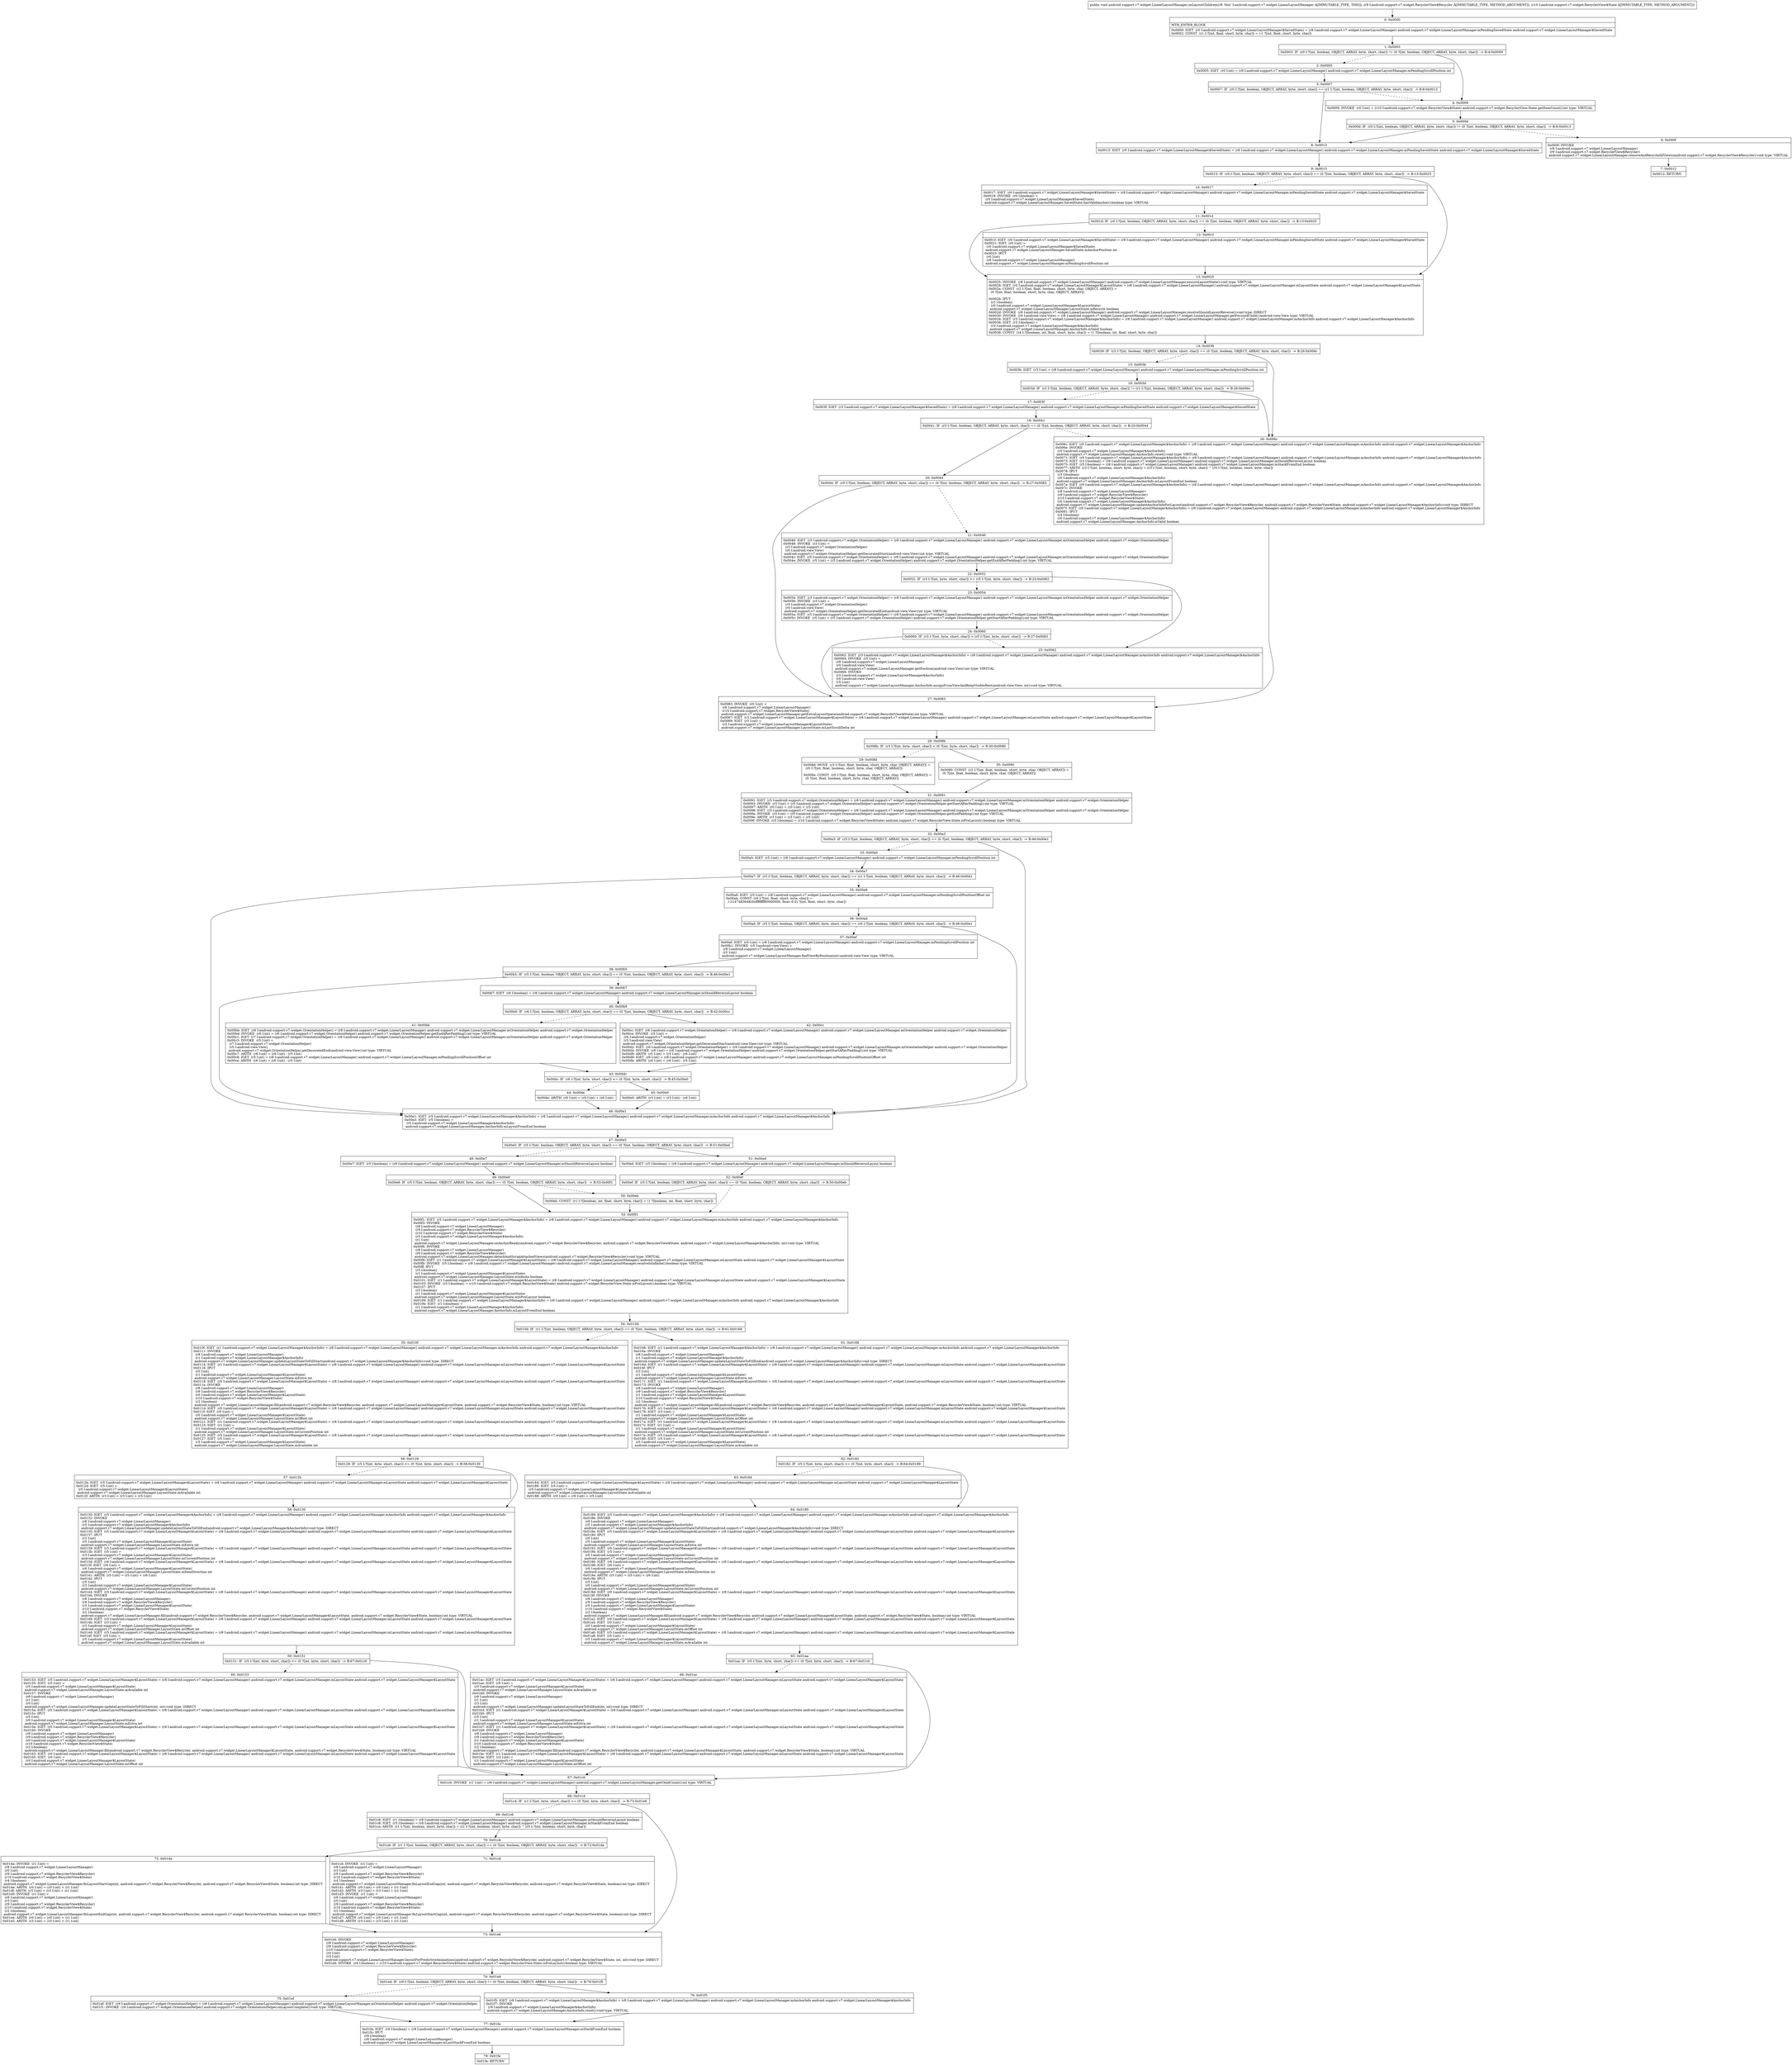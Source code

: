 digraph "CFG forandroid.support.v7.widget.LinearLayoutManager.onLayoutChildren(Landroid\/support\/v7\/widget\/RecyclerView$Recycler;Landroid\/support\/v7\/widget\/RecyclerView$State;)V" {
Node_0 [shape=record,label="{0\:\ 0x0000|MTH_ENTER_BLOCK\l|0x0000: IGET  (r0 I:android.support.v7.widget.LinearLayoutManager$SavedState) = (r8 I:android.support.v7.widget.LinearLayoutManager) android.support.v7.widget.LinearLayoutManager.mPendingSavedState android.support.v7.widget.LinearLayoutManager$SavedState \l0x0002: CONST  (r1 I:?[int, float, short, byte, char]) = (\-1 ?[int, float, short, byte, char]) \l}"];
Node_1 [shape=record,label="{1\:\ 0x0003|0x0003: IF  (r0 I:?[int, boolean, OBJECT, ARRAY, byte, short, char]) != (0 ?[int, boolean, OBJECT, ARRAY, byte, short, char])  \-\> B:4:0x0009 \l}"];
Node_2 [shape=record,label="{2\:\ 0x0005|0x0005: IGET  (r0 I:int) = (r8 I:android.support.v7.widget.LinearLayoutManager) android.support.v7.widget.LinearLayoutManager.mPendingScrollPosition int \l}"];
Node_3 [shape=record,label="{3\:\ 0x0007|0x0007: IF  (r0 I:?[int, boolean, OBJECT, ARRAY, byte, short, char]) == (r1 I:?[int, boolean, OBJECT, ARRAY, byte, short, char])  \-\> B:8:0x0013 \l}"];
Node_4 [shape=record,label="{4\:\ 0x0009|0x0009: INVOKE  (r0 I:int) = (r10 I:android.support.v7.widget.RecyclerView$State) android.support.v7.widget.RecyclerView.State.getItemCount():int type: VIRTUAL \l}"];
Node_5 [shape=record,label="{5\:\ 0x000d|0x000d: IF  (r0 I:?[int, boolean, OBJECT, ARRAY, byte, short, char]) != (0 ?[int, boolean, OBJECT, ARRAY, byte, short, char])  \-\> B:8:0x0013 \l}"];
Node_6 [shape=record,label="{6\:\ 0x000f|0x000f: INVOKE  \l  (r8 I:android.support.v7.widget.LinearLayoutManager)\l  (r9 I:android.support.v7.widget.RecyclerView$Recycler)\l android.support.v7.widget.LinearLayoutManager.removeAndRecycleAllViews(android.support.v7.widget.RecyclerView$Recycler):void type: VIRTUAL \l}"];
Node_7 [shape=record,label="{7\:\ 0x0012|0x0012: RETURN   \l}"];
Node_8 [shape=record,label="{8\:\ 0x0013|0x0013: IGET  (r0 I:android.support.v7.widget.LinearLayoutManager$SavedState) = (r8 I:android.support.v7.widget.LinearLayoutManager) android.support.v7.widget.LinearLayoutManager.mPendingSavedState android.support.v7.widget.LinearLayoutManager$SavedState \l}"];
Node_9 [shape=record,label="{9\:\ 0x0015|0x0015: IF  (r0 I:?[int, boolean, OBJECT, ARRAY, byte, short, char]) == (0 ?[int, boolean, OBJECT, ARRAY, byte, short, char])  \-\> B:13:0x0025 \l}"];
Node_10 [shape=record,label="{10\:\ 0x0017|0x0017: IGET  (r0 I:android.support.v7.widget.LinearLayoutManager$SavedState) = (r8 I:android.support.v7.widget.LinearLayoutManager) android.support.v7.widget.LinearLayoutManager.mPendingSavedState android.support.v7.widget.LinearLayoutManager$SavedState \l0x0019: INVOKE  (r0 I:boolean) = \l  (r0 I:android.support.v7.widget.LinearLayoutManager$SavedState)\l android.support.v7.widget.LinearLayoutManager.SavedState.hasValidAnchor():boolean type: VIRTUAL \l}"];
Node_11 [shape=record,label="{11\:\ 0x001d|0x001d: IF  (r0 I:?[int, boolean, OBJECT, ARRAY, byte, short, char]) == (0 ?[int, boolean, OBJECT, ARRAY, byte, short, char])  \-\> B:13:0x0025 \l}"];
Node_12 [shape=record,label="{12\:\ 0x001f|0x001f: IGET  (r0 I:android.support.v7.widget.LinearLayoutManager$SavedState) = (r8 I:android.support.v7.widget.LinearLayoutManager) android.support.v7.widget.LinearLayoutManager.mPendingSavedState android.support.v7.widget.LinearLayoutManager$SavedState \l0x0021: IGET  (r0 I:int) = \l  (r0 I:android.support.v7.widget.LinearLayoutManager$SavedState)\l android.support.v7.widget.LinearLayoutManager.SavedState.mAnchorPosition int \l0x0023: IPUT  \l  (r0 I:int)\l  (r8 I:android.support.v7.widget.LinearLayoutManager)\l android.support.v7.widget.LinearLayoutManager.mPendingScrollPosition int \l}"];
Node_13 [shape=record,label="{13\:\ 0x0025|0x0025: INVOKE  (r8 I:android.support.v7.widget.LinearLayoutManager) android.support.v7.widget.LinearLayoutManager.ensureLayoutState():void type: VIRTUAL \l0x0028: IGET  (r0 I:android.support.v7.widget.LinearLayoutManager$LayoutState) = (r8 I:android.support.v7.widget.LinearLayoutManager) android.support.v7.widget.LinearLayoutManager.mLayoutState android.support.v7.widget.LinearLayoutManager$LayoutState \l0x002a: CONST  (r2 I:?[int, float, boolean, short, byte, char, OBJECT, ARRAY]) = \l  (0 ?[int, float, boolean, short, byte, char, OBJECT, ARRAY])\l \l0x002b: IPUT  \l  (r2 I:boolean)\l  (r0 I:android.support.v7.widget.LinearLayoutManager$LayoutState)\l android.support.v7.widget.LinearLayoutManager.LayoutState.mRecycle boolean \l0x002d: INVOKE  (r8 I:android.support.v7.widget.LinearLayoutManager) android.support.v7.widget.LinearLayoutManager.resolveShouldLayoutReverse():void type: DIRECT \l0x0030: INVOKE  (r0 I:android.view.View) = (r8 I:android.support.v7.widget.LinearLayoutManager) android.support.v7.widget.LinearLayoutManager.getFocusedChild():android.view.View type: VIRTUAL \l0x0034: IGET  (r3 I:android.support.v7.widget.LinearLayoutManager$AnchorInfo) = (r8 I:android.support.v7.widget.LinearLayoutManager) android.support.v7.widget.LinearLayoutManager.mAnchorInfo android.support.v7.widget.LinearLayoutManager$AnchorInfo \l0x0036: IGET  (r3 I:boolean) = \l  (r3 I:android.support.v7.widget.LinearLayoutManager$AnchorInfo)\l android.support.v7.widget.LinearLayoutManager.AnchorInfo.mValid boolean \l0x0038: CONST  (r4 I:?[boolean, int, float, short, byte, char]) = (1 ?[boolean, int, float, short, byte, char]) \l}"];
Node_14 [shape=record,label="{14\:\ 0x0039|0x0039: IF  (r3 I:?[int, boolean, OBJECT, ARRAY, byte, short, char]) == (0 ?[int, boolean, OBJECT, ARRAY, byte, short, char])  \-\> B:26:0x006c \l}"];
Node_15 [shape=record,label="{15\:\ 0x003b|0x003b: IGET  (r3 I:int) = (r8 I:android.support.v7.widget.LinearLayoutManager) android.support.v7.widget.LinearLayoutManager.mPendingScrollPosition int \l}"];
Node_16 [shape=record,label="{16\:\ 0x003d|0x003d: IF  (r3 I:?[int, boolean, OBJECT, ARRAY, byte, short, char]) != (r1 I:?[int, boolean, OBJECT, ARRAY, byte, short, char])  \-\> B:26:0x006c \l}"];
Node_17 [shape=record,label="{17\:\ 0x003f|0x003f: IGET  (r3 I:android.support.v7.widget.LinearLayoutManager$SavedState) = (r8 I:android.support.v7.widget.LinearLayoutManager) android.support.v7.widget.LinearLayoutManager.mPendingSavedState android.support.v7.widget.LinearLayoutManager$SavedState \l}"];
Node_18 [shape=record,label="{18\:\ 0x0041|0x0041: IF  (r3 I:?[int, boolean, OBJECT, ARRAY, byte, short, char]) == (0 ?[int, boolean, OBJECT, ARRAY, byte, short, char])  \-\> B:20:0x0044 \l}"];
Node_20 [shape=record,label="{20\:\ 0x0044|0x0044: IF  (r0 I:?[int, boolean, OBJECT, ARRAY, byte, short, char]) == (0 ?[int, boolean, OBJECT, ARRAY, byte, short, char])  \-\> B:27:0x0083 \l}"];
Node_21 [shape=record,label="{21\:\ 0x0046|0x0046: IGET  (r3 I:android.support.v7.widget.OrientationHelper) = (r8 I:android.support.v7.widget.LinearLayoutManager) android.support.v7.widget.LinearLayoutManager.mOrientationHelper android.support.v7.widget.OrientationHelper \l0x0048: INVOKE  (r3 I:int) = \l  (r3 I:android.support.v7.widget.OrientationHelper)\l  (r0 I:android.view.View)\l android.support.v7.widget.OrientationHelper.getDecoratedStart(android.view.View):int type: VIRTUAL \l0x004c: IGET  (r5 I:android.support.v7.widget.OrientationHelper) = (r8 I:android.support.v7.widget.LinearLayoutManager) android.support.v7.widget.LinearLayoutManager.mOrientationHelper android.support.v7.widget.OrientationHelper \l0x004e: INVOKE  (r5 I:int) = (r5 I:android.support.v7.widget.OrientationHelper) android.support.v7.widget.OrientationHelper.getEndAfterPadding():int type: VIRTUAL \l}"];
Node_22 [shape=record,label="{22\:\ 0x0052|0x0052: IF  (r3 I:?[int, byte, short, char]) \>= (r5 I:?[int, byte, short, char])  \-\> B:25:0x0062 \l}"];
Node_23 [shape=record,label="{23\:\ 0x0054|0x0054: IGET  (r3 I:android.support.v7.widget.OrientationHelper) = (r8 I:android.support.v7.widget.LinearLayoutManager) android.support.v7.widget.LinearLayoutManager.mOrientationHelper android.support.v7.widget.OrientationHelper \l0x0056: INVOKE  (r3 I:int) = \l  (r3 I:android.support.v7.widget.OrientationHelper)\l  (r0 I:android.view.View)\l android.support.v7.widget.OrientationHelper.getDecoratedEnd(android.view.View):int type: VIRTUAL \l0x005a: IGET  (r5 I:android.support.v7.widget.OrientationHelper) = (r8 I:android.support.v7.widget.LinearLayoutManager) android.support.v7.widget.LinearLayoutManager.mOrientationHelper android.support.v7.widget.OrientationHelper \l0x005c: INVOKE  (r5 I:int) = (r5 I:android.support.v7.widget.OrientationHelper) android.support.v7.widget.OrientationHelper.getStartAfterPadding():int type: VIRTUAL \l}"];
Node_24 [shape=record,label="{24\:\ 0x0060|0x0060: IF  (r3 I:?[int, byte, short, char]) \> (r5 I:?[int, byte, short, char])  \-\> B:27:0x0083 \l}"];
Node_25 [shape=record,label="{25\:\ 0x0062|0x0062: IGET  (r3 I:android.support.v7.widget.LinearLayoutManager$AnchorInfo) = (r8 I:android.support.v7.widget.LinearLayoutManager) android.support.v7.widget.LinearLayoutManager.mAnchorInfo android.support.v7.widget.LinearLayoutManager$AnchorInfo \l0x0064: INVOKE  (r5 I:int) = \l  (r8 I:android.support.v7.widget.LinearLayoutManager)\l  (r0 I:android.view.View)\l android.support.v7.widget.LinearLayoutManager.getPosition(android.view.View):int type: VIRTUAL \l0x0068: INVOKE  \l  (r3 I:android.support.v7.widget.LinearLayoutManager$AnchorInfo)\l  (r0 I:android.view.View)\l  (r5 I:int)\l android.support.v7.widget.LinearLayoutManager.AnchorInfo.assignFromViewAndKeepVisibleRect(android.view.View, int):void type: VIRTUAL \l}"];
Node_26 [shape=record,label="{26\:\ 0x006c|0x006c: IGET  (r0 I:android.support.v7.widget.LinearLayoutManager$AnchorInfo) = (r8 I:android.support.v7.widget.LinearLayoutManager) android.support.v7.widget.LinearLayoutManager.mAnchorInfo android.support.v7.widget.LinearLayoutManager$AnchorInfo \l0x006e: INVOKE  \l  (r0 I:android.support.v7.widget.LinearLayoutManager$AnchorInfo)\l android.support.v7.widget.LinearLayoutManager.AnchorInfo.reset():void type: VIRTUAL \l0x0071: IGET  (r0 I:android.support.v7.widget.LinearLayoutManager$AnchorInfo) = (r8 I:android.support.v7.widget.LinearLayoutManager) android.support.v7.widget.LinearLayoutManager.mAnchorInfo android.support.v7.widget.LinearLayoutManager$AnchorInfo \l0x0073: IGET  (r3 I:boolean) = (r8 I:android.support.v7.widget.LinearLayoutManager) android.support.v7.widget.LinearLayoutManager.mShouldReverseLayout boolean \l0x0075: IGET  (r5 I:boolean) = (r8 I:android.support.v7.widget.LinearLayoutManager) android.support.v7.widget.LinearLayoutManager.mStackFromEnd boolean \l0x0077: ARITH  (r3 I:?[int, boolean, short, byte, char]) = (r3 I:?[int, boolean, short, byte, char]) ^ (r5 I:?[int, boolean, short, byte, char]) \l0x0078: IPUT  \l  (r3 I:boolean)\l  (r0 I:android.support.v7.widget.LinearLayoutManager$AnchorInfo)\l android.support.v7.widget.LinearLayoutManager.AnchorInfo.mLayoutFromEnd boolean \l0x007a: IGET  (r0 I:android.support.v7.widget.LinearLayoutManager$AnchorInfo) = (r8 I:android.support.v7.widget.LinearLayoutManager) android.support.v7.widget.LinearLayoutManager.mAnchorInfo android.support.v7.widget.LinearLayoutManager$AnchorInfo \l0x007c: INVOKE  \l  (r8 I:android.support.v7.widget.LinearLayoutManager)\l  (r9 I:android.support.v7.widget.RecyclerView$Recycler)\l  (r10 I:android.support.v7.widget.RecyclerView$State)\l  (r0 I:android.support.v7.widget.LinearLayoutManager$AnchorInfo)\l android.support.v7.widget.LinearLayoutManager.updateAnchorInfoForLayout(android.support.v7.widget.RecyclerView$Recycler, android.support.v7.widget.RecyclerView$State, android.support.v7.widget.LinearLayoutManager$AnchorInfo):void type: DIRECT \l0x007f: IGET  (r0 I:android.support.v7.widget.LinearLayoutManager$AnchorInfo) = (r8 I:android.support.v7.widget.LinearLayoutManager) android.support.v7.widget.LinearLayoutManager.mAnchorInfo android.support.v7.widget.LinearLayoutManager$AnchorInfo \l0x0081: IPUT  \l  (r4 I:boolean)\l  (r0 I:android.support.v7.widget.LinearLayoutManager$AnchorInfo)\l android.support.v7.widget.LinearLayoutManager.AnchorInfo.mValid boolean \l}"];
Node_27 [shape=record,label="{27\:\ 0x0083|0x0083: INVOKE  (r0 I:int) = \l  (r8 I:android.support.v7.widget.LinearLayoutManager)\l  (r10 I:android.support.v7.widget.RecyclerView$State)\l android.support.v7.widget.LinearLayoutManager.getExtraLayoutSpace(android.support.v7.widget.RecyclerView$State):int type: VIRTUAL \l0x0087: IGET  (r3 I:android.support.v7.widget.LinearLayoutManager$LayoutState) = (r8 I:android.support.v7.widget.LinearLayoutManager) android.support.v7.widget.LinearLayoutManager.mLayoutState android.support.v7.widget.LinearLayoutManager$LayoutState \l0x0089: IGET  (r3 I:int) = \l  (r3 I:android.support.v7.widget.LinearLayoutManager$LayoutState)\l android.support.v7.widget.LinearLayoutManager.LayoutState.mLastScrollDelta int \l}"];
Node_28 [shape=record,label="{28\:\ 0x008b|0x008b: IF  (r3 I:?[int, byte, short, char]) \< (0 ?[int, byte, short, char])  \-\> B:30:0x0090 \l}"];
Node_29 [shape=record,label="{29\:\ 0x008d|0x008d: MOVE  (r3 I:?[int, float, boolean, short, byte, char, OBJECT, ARRAY]) = \l  (r0 I:?[int, float, boolean, short, byte, char, OBJECT, ARRAY])\l \l0x008e: CONST  (r0 I:?[int, float, boolean, short, byte, char, OBJECT, ARRAY]) = \l  (0 ?[int, float, boolean, short, byte, char, OBJECT, ARRAY])\l \l}"];
Node_30 [shape=record,label="{30\:\ 0x0090|0x0090: CONST  (r3 I:?[int, float, boolean, short, byte, char, OBJECT, ARRAY]) = \l  (0 ?[int, float, boolean, short, byte, char, OBJECT, ARRAY])\l \l}"];
Node_31 [shape=record,label="{31\:\ 0x0091|0x0091: IGET  (r5 I:android.support.v7.widget.OrientationHelper) = (r8 I:android.support.v7.widget.LinearLayoutManager) android.support.v7.widget.LinearLayoutManager.mOrientationHelper android.support.v7.widget.OrientationHelper \l0x0093: INVOKE  (r5 I:int) = (r5 I:android.support.v7.widget.OrientationHelper) android.support.v7.widget.OrientationHelper.getStartAfterPadding():int type: VIRTUAL \l0x0097: ARITH  (r0 I:int) = (r0 I:int) + (r5 I:int) \l0x0098: IGET  (r5 I:android.support.v7.widget.OrientationHelper) = (r8 I:android.support.v7.widget.LinearLayoutManager) android.support.v7.widget.LinearLayoutManager.mOrientationHelper android.support.v7.widget.OrientationHelper \l0x009a: INVOKE  (r5 I:int) = (r5 I:android.support.v7.widget.OrientationHelper) android.support.v7.widget.OrientationHelper.getEndPadding():int type: VIRTUAL \l0x009e: ARITH  (r3 I:int) = (r3 I:int) + (r5 I:int) \l0x009f: INVOKE  (r5 I:boolean) = (r10 I:android.support.v7.widget.RecyclerView$State) android.support.v7.widget.RecyclerView.State.isPreLayout():boolean type: VIRTUAL \l}"];
Node_32 [shape=record,label="{32\:\ 0x00a3|0x00a3: IF  (r5 I:?[int, boolean, OBJECT, ARRAY, byte, short, char]) == (0 ?[int, boolean, OBJECT, ARRAY, byte, short, char])  \-\> B:46:0x00e1 \l}"];
Node_33 [shape=record,label="{33\:\ 0x00a5|0x00a5: IGET  (r5 I:int) = (r8 I:android.support.v7.widget.LinearLayoutManager) android.support.v7.widget.LinearLayoutManager.mPendingScrollPosition int \l}"];
Node_34 [shape=record,label="{34\:\ 0x00a7|0x00a7: IF  (r5 I:?[int, boolean, OBJECT, ARRAY, byte, short, char]) == (r1 I:?[int, boolean, OBJECT, ARRAY, byte, short, char])  \-\> B:46:0x00e1 \l}"];
Node_35 [shape=record,label="{35\:\ 0x00a9|0x00a9: IGET  (r5 I:int) = (r8 I:android.support.v7.widget.LinearLayoutManager) android.support.v7.widget.LinearLayoutManager.mPendingScrollPositionOffset int \l0x00ab: CONST  (r6 I:?[int, float, short, byte, char]) = \l  (\-2147483648(0xffffffff80000000, float:\-0.0) ?[int, float, short, byte, char])\l \l}"];
Node_36 [shape=record,label="{36\:\ 0x00ad|0x00ad: IF  (r5 I:?[int, boolean, OBJECT, ARRAY, byte, short, char]) == (r6 I:?[int, boolean, OBJECT, ARRAY, byte, short, char])  \-\> B:46:0x00e1 \l}"];
Node_37 [shape=record,label="{37\:\ 0x00af|0x00af: IGET  (r5 I:int) = (r8 I:android.support.v7.widget.LinearLayoutManager) android.support.v7.widget.LinearLayoutManager.mPendingScrollPosition int \l0x00b1: INVOKE  (r5 I:android.view.View) = \l  (r8 I:android.support.v7.widget.LinearLayoutManager)\l  (r5 I:int)\l android.support.v7.widget.LinearLayoutManager.findViewByPosition(int):android.view.View type: VIRTUAL \l}"];
Node_38 [shape=record,label="{38\:\ 0x00b5|0x00b5: IF  (r5 I:?[int, boolean, OBJECT, ARRAY, byte, short, char]) == (0 ?[int, boolean, OBJECT, ARRAY, byte, short, char])  \-\> B:46:0x00e1 \l}"];
Node_39 [shape=record,label="{39\:\ 0x00b7|0x00b7: IGET  (r6 I:boolean) = (r8 I:android.support.v7.widget.LinearLayoutManager) android.support.v7.widget.LinearLayoutManager.mShouldReverseLayout boolean \l}"];
Node_40 [shape=record,label="{40\:\ 0x00b9|0x00b9: IF  (r6 I:?[int, boolean, OBJECT, ARRAY, byte, short, char]) == (0 ?[int, boolean, OBJECT, ARRAY, byte, short, char])  \-\> B:42:0x00cc \l}"];
Node_41 [shape=record,label="{41\:\ 0x00bb|0x00bb: IGET  (r6 I:android.support.v7.widget.OrientationHelper) = (r8 I:android.support.v7.widget.LinearLayoutManager) android.support.v7.widget.LinearLayoutManager.mOrientationHelper android.support.v7.widget.OrientationHelper \l0x00bd: INVOKE  (r6 I:int) = (r6 I:android.support.v7.widget.OrientationHelper) android.support.v7.widget.OrientationHelper.getEndAfterPadding():int type: VIRTUAL \l0x00c1: IGET  (r7 I:android.support.v7.widget.OrientationHelper) = (r8 I:android.support.v7.widget.LinearLayoutManager) android.support.v7.widget.LinearLayoutManager.mOrientationHelper android.support.v7.widget.OrientationHelper \l0x00c3: INVOKE  (r5 I:int) = \l  (r7 I:android.support.v7.widget.OrientationHelper)\l  (r5 I:android.view.View)\l android.support.v7.widget.OrientationHelper.getDecoratedEnd(android.view.View):int type: VIRTUAL \l0x00c7: ARITH  (r6 I:int) = (r6 I:int) \- (r5 I:int) \l0x00c8: IGET  (r5 I:int) = (r8 I:android.support.v7.widget.LinearLayoutManager) android.support.v7.widget.LinearLayoutManager.mPendingScrollPositionOffset int \l0x00ca: ARITH  (r6 I:int) = (r6 I:int) \- (r5 I:int) \l}"];
Node_42 [shape=record,label="{42\:\ 0x00cc|0x00cc: IGET  (r6 I:android.support.v7.widget.OrientationHelper) = (r8 I:android.support.v7.widget.LinearLayoutManager) android.support.v7.widget.LinearLayoutManager.mOrientationHelper android.support.v7.widget.OrientationHelper \l0x00ce: INVOKE  (r5 I:int) = \l  (r6 I:android.support.v7.widget.OrientationHelper)\l  (r5 I:android.view.View)\l android.support.v7.widget.OrientationHelper.getDecoratedStart(android.view.View):int type: VIRTUAL \l0x00d2: IGET  (r6 I:android.support.v7.widget.OrientationHelper) = (r8 I:android.support.v7.widget.LinearLayoutManager) android.support.v7.widget.LinearLayoutManager.mOrientationHelper android.support.v7.widget.OrientationHelper \l0x00d4: INVOKE  (r6 I:int) = (r6 I:android.support.v7.widget.OrientationHelper) android.support.v7.widget.OrientationHelper.getStartAfterPadding():int type: VIRTUAL \l0x00d8: ARITH  (r5 I:int) = (r5 I:int) \- (r6 I:int) \l0x00d9: IGET  (r6 I:int) = (r8 I:android.support.v7.widget.LinearLayoutManager) android.support.v7.widget.LinearLayoutManager.mPendingScrollPositionOffset int \l0x00db: ARITH  (r6 I:int) = (r6 I:int) \- (r5 I:int) \l}"];
Node_43 [shape=record,label="{43\:\ 0x00dc|0x00dc: IF  (r6 I:?[int, byte, short, char]) \<= (0 ?[int, byte, short, char])  \-\> B:45:0x00e0 \l}"];
Node_44 [shape=record,label="{44\:\ 0x00de|0x00de: ARITH  (r0 I:int) = (r0 I:int) + (r6 I:int) \l}"];
Node_45 [shape=record,label="{45\:\ 0x00e0|0x00e0: ARITH  (r3 I:int) = (r3 I:int) \- (r6 I:int) \l}"];
Node_46 [shape=record,label="{46\:\ 0x00e1|0x00e1: IGET  (r5 I:android.support.v7.widget.LinearLayoutManager$AnchorInfo) = (r8 I:android.support.v7.widget.LinearLayoutManager) android.support.v7.widget.LinearLayoutManager.mAnchorInfo android.support.v7.widget.LinearLayoutManager$AnchorInfo \l0x00e3: IGET  (r5 I:boolean) = \l  (r5 I:android.support.v7.widget.LinearLayoutManager$AnchorInfo)\l android.support.v7.widget.LinearLayoutManager.AnchorInfo.mLayoutFromEnd boolean \l}"];
Node_47 [shape=record,label="{47\:\ 0x00e5|0x00e5: IF  (r5 I:?[int, boolean, OBJECT, ARRAY, byte, short, char]) == (0 ?[int, boolean, OBJECT, ARRAY, byte, short, char])  \-\> B:51:0x00ed \l}"];
Node_48 [shape=record,label="{48\:\ 0x00e7|0x00e7: IGET  (r5 I:boolean) = (r8 I:android.support.v7.widget.LinearLayoutManager) android.support.v7.widget.LinearLayoutManager.mShouldReverseLayout boolean \l}"];
Node_49 [shape=record,label="{49\:\ 0x00e9|0x00e9: IF  (r5 I:?[int, boolean, OBJECT, ARRAY, byte, short, char]) == (0 ?[int, boolean, OBJECT, ARRAY, byte, short, char])  \-\> B:53:0x00f1 \l}"];
Node_50 [shape=record,label="{50\:\ 0x00eb|0x00eb: CONST  (r1 I:?[boolean, int, float, short, byte, char]) = (1 ?[boolean, int, float, short, byte, char]) \l}"];
Node_51 [shape=record,label="{51\:\ 0x00ed|0x00ed: IGET  (r5 I:boolean) = (r8 I:android.support.v7.widget.LinearLayoutManager) android.support.v7.widget.LinearLayoutManager.mShouldReverseLayout boolean \l}"];
Node_52 [shape=record,label="{52\:\ 0x00ef|0x00ef: IF  (r5 I:?[int, boolean, OBJECT, ARRAY, byte, short, char]) == (0 ?[int, boolean, OBJECT, ARRAY, byte, short, char])  \-\> B:50:0x00eb \l}"];
Node_53 [shape=record,label="{53\:\ 0x00f1|0x00f1: IGET  (r5 I:android.support.v7.widget.LinearLayoutManager$AnchorInfo) = (r8 I:android.support.v7.widget.LinearLayoutManager) android.support.v7.widget.LinearLayoutManager.mAnchorInfo android.support.v7.widget.LinearLayoutManager$AnchorInfo \l0x00f3: INVOKE  \l  (r8 I:android.support.v7.widget.LinearLayoutManager)\l  (r9 I:android.support.v7.widget.RecyclerView$Recycler)\l  (r10 I:android.support.v7.widget.RecyclerView$State)\l  (r5 I:android.support.v7.widget.LinearLayoutManager$AnchorInfo)\l  (r1 I:int)\l android.support.v7.widget.LinearLayoutManager.onAnchorReady(android.support.v7.widget.RecyclerView$Recycler, android.support.v7.widget.RecyclerView$State, android.support.v7.widget.LinearLayoutManager$AnchorInfo, int):void type: VIRTUAL \l0x00f6: INVOKE  \l  (r8 I:android.support.v7.widget.LinearLayoutManager)\l  (r9 I:android.support.v7.widget.RecyclerView$Recycler)\l android.support.v7.widget.LinearLayoutManager.detachAndScrapAttachedViews(android.support.v7.widget.RecyclerView$Recycler):void type: VIRTUAL \l0x00f9: IGET  (r1 I:android.support.v7.widget.LinearLayoutManager$LayoutState) = (r8 I:android.support.v7.widget.LinearLayoutManager) android.support.v7.widget.LinearLayoutManager.mLayoutState android.support.v7.widget.LinearLayoutManager$LayoutState \l0x00fb: INVOKE  (r5 I:boolean) = (r8 I:android.support.v7.widget.LinearLayoutManager) android.support.v7.widget.LinearLayoutManager.resolveIsInfinite():boolean type: VIRTUAL \l0x00ff: IPUT  \l  (r5 I:boolean)\l  (r1 I:android.support.v7.widget.LinearLayoutManager$LayoutState)\l android.support.v7.widget.LinearLayoutManager.LayoutState.mInfinite boolean \l0x0101: IGET  (r1 I:android.support.v7.widget.LinearLayoutManager$LayoutState) = (r8 I:android.support.v7.widget.LinearLayoutManager) android.support.v7.widget.LinearLayoutManager.mLayoutState android.support.v7.widget.LinearLayoutManager$LayoutState \l0x0103: INVOKE  (r5 I:boolean) = (r10 I:android.support.v7.widget.RecyclerView$State) android.support.v7.widget.RecyclerView.State.isPreLayout():boolean type: VIRTUAL \l0x0107: IPUT  \l  (r5 I:boolean)\l  (r1 I:android.support.v7.widget.LinearLayoutManager$LayoutState)\l android.support.v7.widget.LinearLayoutManager.LayoutState.mIsPreLayout boolean \l0x0109: IGET  (r1 I:android.support.v7.widget.LinearLayoutManager$AnchorInfo) = (r8 I:android.support.v7.widget.LinearLayoutManager) android.support.v7.widget.LinearLayoutManager.mAnchorInfo android.support.v7.widget.LinearLayoutManager$AnchorInfo \l0x010b: IGET  (r1 I:boolean) = \l  (r1 I:android.support.v7.widget.LinearLayoutManager$AnchorInfo)\l android.support.v7.widget.LinearLayoutManager.AnchorInfo.mLayoutFromEnd boolean \l}"];
Node_54 [shape=record,label="{54\:\ 0x010d|0x010d: IF  (r1 I:?[int, boolean, OBJECT, ARRAY, byte, short, char]) == (0 ?[int, boolean, OBJECT, ARRAY, byte, short, char])  \-\> B:61:0x0168 \l}"];
Node_55 [shape=record,label="{55\:\ 0x010f|0x010f: IGET  (r1 I:android.support.v7.widget.LinearLayoutManager$AnchorInfo) = (r8 I:android.support.v7.widget.LinearLayoutManager) android.support.v7.widget.LinearLayoutManager.mAnchorInfo android.support.v7.widget.LinearLayoutManager$AnchorInfo \l0x0111: INVOKE  \l  (r8 I:android.support.v7.widget.LinearLayoutManager)\l  (r1 I:android.support.v7.widget.LinearLayoutManager$AnchorInfo)\l android.support.v7.widget.LinearLayoutManager.updateLayoutStateToFillStart(android.support.v7.widget.LinearLayoutManager$AnchorInfo):void type: DIRECT \l0x0114: IGET  (r1 I:android.support.v7.widget.LinearLayoutManager$LayoutState) = (r8 I:android.support.v7.widget.LinearLayoutManager) android.support.v7.widget.LinearLayoutManager.mLayoutState android.support.v7.widget.LinearLayoutManager$LayoutState \l0x0116: IPUT  \l  (r0 I:int)\l  (r1 I:android.support.v7.widget.LinearLayoutManager$LayoutState)\l android.support.v7.widget.LinearLayoutManager.LayoutState.mExtra int \l0x0118: IGET  (r0 I:android.support.v7.widget.LinearLayoutManager$LayoutState) = (r8 I:android.support.v7.widget.LinearLayoutManager) android.support.v7.widget.LinearLayoutManager.mLayoutState android.support.v7.widget.LinearLayoutManager$LayoutState \l0x011a: INVOKE  \l  (r8 I:android.support.v7.widget.LinearLayoutManager)\l  (r9 I:android.support.v7.widget.RecyclerView$Recycler)\l  (r0 I:android.support.v7.widget.LinearLayoutManager$LayoutState)\l  (r10 I:android.support.v7.widget.RecyclerView$State)\l  (r2 I:boolean)\l android.support.v7.widget.LinearLayoutManager.fill(android.support.v7.widget.RecyclerView$Recycler, android.support.v7.widget.LinearLayoutManager$LayoutState, android.support.v7.widget.RecyclerView$State, boolean):int type: VIRTUAL \l0x011d: IGET  (r0 I:android.support.v7.widget.LinearLayoutManager$LayoutState) = (r8 I:android.support.v7.widget.LinearLayoutManager) android.support.v7.widget.LinearLayoutManager.mLayoutState android.support.v7.widget.LinearLayoutManager$LayoutState \l0x011f: IGET  (r0 I:int) = \l  (r0 I:android.support.v7.widget.LinearLayoutManager$LayoutState)\l android.support.v7.widget.LinearLayoutManager.LayoutState.mOffset int \l0x0121: IGET  (r1 I:android.support.v7.widget.LinearLayoutManager$LayoutState) = (r8 I:android.support.v7.widget.LinearLayoutManager) android.support.v7.widget.LinearLayoutManager.mLayoutState android.support.v7.widget.LinearLayoutManager$LayoutState \l0x0123: IGET  (r1 I:int) = \l  (r1 I:android.support.v7.widget.LinearLayoutManager$LayoutState)\l android.support.v7.widget.LinearLayoutManager.LayoutState.mCurrentPosition int \l0x0125: IGET  (r5 I:android.support.v7.widget.LinearLayoutManager$LayoutState) = (r8 I:android.support.v7.widget.LinearLayoutManager) android.support.v7.widget.LinearLayoutManager.mLayoutState android.support.v7.widget.LinearLayoutManager$LayoutState \l0x0127: IGET  (r5 I:int) = \l  (r5 I:android.support.v7.widget.LinearLayoutManager$LayoutState)\l android.support.v7.widget.LinearLayoutManager.LayoutState.mAvailable int \l}"];
Node_56 [shape=record,label="{56\:\ 0x0129|0x0129: IF  (r5 I:?[int, byte, short, char]) \<= (0 ?[int, byte, short, char])  \-\> B:58:0x0130 \l}"];
Node_57 [shape=record,label="{57\:\ 0x012b|0x012b: IGET  (r5 I:android.support.v7.widget.LinearLayoutManager$LayoutState) = (r8 I:android.support.v7.widget.LinearLayoutManager) android.support.v7.widget.LinearLayoutManager.mLayoutState android.support.v7.widget.LinearLayoutManager$LayoutState \l0x012d: IGET  (r5 I:int) = \l  (r5 I:android.support.v7.widget.LinearLayoutManager$LayoutState)\l android.support.v7.widget.LinearLayoutManager.LayoutState.mAvailable int \l0x012f: ARITH  (r3 I:int) = (r3 I:int) + (r5 I:int) \l}"];
Node_58 [shape=record,label="{58\:\ 0x0130|0x0130: IGET  (r5 I:android.support.v7.widget.LinearLayoutManager$AnchorInfo) = (r8 I:android.support.v7.widget.LinearLayoutManager) android.support.v7.widget.LinearLayoutManager.mAnchorInfo android.support.v7.widget.LinearLayoutManager$AnchorInfo \l0x0132: INVOKE  \l  (r8 I:android.support.v7.widget.LinearLayoutManager)\l  (r5 I:android.support.v7.widget.LinearLayoutManager$AnchorInfo)\l android.support.v7.widget.LinearLayoutManager.updateLayoutStateToFillEnd(android.support.v7.widget.LinearLayoutManager$AnchorInfo):void type: DIRECT \l0x0135: IGET  (r5 I:android.support.v7.widget.LinearLayoutManager$LayoutState) = (r8 I:android.support.v7.widget.LinearLayoutManager) android.support.v7.widget.LinearLayoutManager.mLayoutState android.support.v7.widget.LinearLayoutManager$LayoutState \l0x0137: IPUT  \l  (r3 I:int)\l  (r5 I:android.support.v7.widget.LinearLayoutManager$LayoutState)\l android.support.v7.widget.LinearLayoutManager.LayoutState.mExtra int \l0x0139: IGET  (r3 I:android.support.v7.widget.LinearLayoutManager$LayoutState) = (r8 I:android.support.v7.widget.LinearLayoutManager) android.support.v7.widget.LinearLayoutManager.mLayoutState android.support.v7.widget.LinearLayoutManager$LayoutState \l0x013b: IGET  (r5 I:int) = \l  (r3 I:android.support.v7.widget.LinearLayoutManager$LayoutState)\l android.support.v7.widget.LinearLayoutManager.LayoutState.mCurrentPosition int \l0x013d: IGET  (r6 I:android.support.v7.widget.LinearLayoutManager$LayoutState) = (r8 I:android.support.v7.widget.LinearLayoutManager) android.support.v7.widget.LinearLayoutManager.mLayoutState android.support.v7.widget.LinearLayoutManager$LayoutState \l0x013f: IGET  (r6 I:int) = \l  (r6 I:android.support.v7.widget.LinearLayoutManager$LayoutState)\l android.support.v7.widget.LinearLayoutManager.LayoutState.mItemDirection int \l0x0141: ARITH  (r5 I:int) = (r5 I:int) + (r6 I:int) \l0x0142: IPUT  \l  (r5 I:int)\l  (r3 I:android.support.v7.widget.LinearLayoutManager$LayoutState)\l android.support.v7.widget.LinearLayoutManager.LayoutState.mCurrentPosition int \l0x0144: IGET  (r3 I:android.support.v7.widget.LinearLayoutManager$LayoutState) = (r8 I:android.support.v7.widget.LinearLayoutManager) android.support.v7.widget.LinearLayoutManager.mLayoutState android.support.v7.widget.LinearLayoutManager$LayoutState \l0x0146: INVOKE  \l  (r8 I:android.support.v7.widget.LinearLayoutManager)\l  (r9 I:android.support.v7.widget.RecyclerView$Recycler)\l  (r3 I:android.support.v7.widget.LinearLayoutManager$LayoutState)\l  (r10 I:android.support.v7.widget.RecyclerView$State)\l  (r2 I:boolean)\l android.support.v7.widget.LinearLayoutManager.fill(android.support.v7.widget.RecyclerView$Recycler, android.support.v7.widget.LinearLayoutManager$LayoutState, android.support.v7.widget.RecyclerView$State, boolean):int type: VIRTUAL \l0x0149: IGET  (r3 I:android.support.v7.widget.LinearLayoutManager$LayoutState) = (r8 I:android.support.v7.widget.LinearLayoutManager) android.support.v7.widget.LinearLayoutManager.mLayoutState android.support.v7.widget.LinearLayoutManager$LayoutState \l0x014b: IGET  (r3 I:int) = \l  (r3 I:android.support.v7.widget.LinearLayoutManager$LayoutState)\l android.support.v7.widget.LinearLayoutManager.LayoutState.mOffset int \l0x014d: IGET  (r5 I:android.support.v7.widget.LinearLayoutManager$LayoutState) = (r8 I:android.support.v7.widget.LinearLayoutManager) android.support.v7.widget.LinearLayoutManager.mLayoutState android.support.v7.widget.LinearLayoutManager$LayoutState \l0x014f: IGET  (r5 I:int) = \l  (r5 I:android.support.v7.widget.LinearLayoutManager$LayoutState)\l android.support.v7.widget.LinearLayoutManager.LayoutState.mAvailable int \l}"];
Node_59 [shape=record,label="{59\:\ 0x0151|0x0151: IF  (r5 I:?[int, byte, short, char]) \<= (0 ?[int, byte, short, char])  \-\> B:67:0x01c0 \l}"];
Node_60 [shape=record,label="{60\:\ 0x0153|0x0153: IGET  (r5 I:android.support.v7.widget.LinearLayoutManager$LayoutState) = (r8 I:android.support.v7.widget.LinearLayoutManager) android.support.v7.widget.LinearLayoutManager.mLayoutState android.support.v7.widget.LinearLayoutManager$LayoutState \l0x0155: IGET  (r5 I:int) = \l  (r5 I:android.support.v7.widget.LinearLayoutManager$LayoutState)\l android.support.v7.widget.LinearLayoutManager.LayoutState.mAvailable int \l0x0157: INVOKE  \l  (r8 I:android.support.v7.widget.LinearLayoutManager)\l  (r1 I:int)\l  (r0 I:int)\l android.support.v7.widget.LinearLayoutManager.updateLayoutStateToFillStart(int, int):void type: DIRECT \l0x015a: IGET  (r0 I:android.support.v7.widget.LinearLayoutManager$LayoutState) = (r8 I:android.support.v7.widget.LinearLayoutManager) android.support.v7.widget.LinearLayoutManager.mLayoutState android.support.v7.widget.LinearLayoutManager$LayoutState \l0x015c: IPUT  \l  (r5 I:int)\l  (r0 I:android.support.v7.widget.LinearLayoutManager$LayoutState)\l android.support.v7.widget.LinearLayoutManager.LayoutState.mExtra int \l0x015e: IGET  (r0 I:android.support.v7.widget.LinearLayoutManager$LayoutState) = (r8 I:android.support.v7.widget.LinearLayoutManager) android.support.v7.widget.LinearLayoutManager.mLayoutState android.support.v7.widget.LinearLayoutManager$LayoutState \l0x0160: INVOKE  \l  (r8 I:android.support.v7.widget.LinearLayoutManager)\l  (r9 I:android.support.v7.widget.RecyclerView$Recycler)\l  (r0 I:android.support.v7.widget.LinearLayoutManager$LayoutState)\l  (r10 I:android.support.v7.widget.RecyclerView$State)\l  (r2 I:boolean)\l android.support.v7.widget.LinearLayoutManager.fill(android.support.v7.widget.RecyclerView$Recycler, android.support.v7.widget.LinearLayoutManager$LayoutState, android.support.v7.widget.RecyclerView$State, boolean):int type: VIRTUAL \l0x0163: IGET  (r0 I:android.support.v7.widget.LinearLayoutManager$LayoutState) = (r8 I:android.support.v7.widget.LinearLayoutManager) android.support.v7.widget.LinearLayoutManager.mLayoutState android.support.v7.widget.LinearLayoutManager$LayoutState \l0x0165: IGET  (r0 I:int) = \l  (r0 I:android.support.v7.widget.LinearLayoutManager$LayoutState)\l android.support.v7.widget.LinearLayoutManager.LayoutState.mOffset int \l}"];
Node_61 [shape=record,label="{61\:\ 0x0168|0x0168: IGET  (r1 I:android.support.v7.widget.LinearLayoutManager$AnchorInfo) = (r8 I:android.support.v7.widget.LinearLayoutManager) android.support.v7.widget.LinearLayoutManager.mAnchorInfo android.support.v7.widget.LinearLayoutManager$AnchorInfo \l0x016a: INVOKE  \l  (r8 I:android.support.v7.widget.LinearLayoutManager)\l  (r1 I:android.support.v7.widget.LinearLayoutManager$AnchorInfo)\l android.support.v7.widget.LinearLayoutManager.updateLayoutStateToFillEnd(android.support.v7.widget.LinearLayoutManager$AnchorInfo):void type: DIRECT \l0x016d: IGET  (r1 I:android.support.v7.widget.LinearLayoutManager$LayoutState) = (r8 I:android.support.v7.widget.LinearLayoutManager) android.support.v7.widget.LinearLayoutManager.mLayoutState android.support.v7.widget.LinearLayoutManager$LayoutState \l0x016f: IPUT  \l  (r3 I:int)\l  (r1 I:android.support.v7.widget.LinearLayoutManager$LayoutState)\l android.support.v7.widget.LinearLayoutManager.LayoutState.mExtra int \l0x0171: IGET  (r1 I:android.support.v7.widget.LinearLayoutManager$LayoutState) = (r8 I:android.support.v7.widget.LinearLayoutManager) android.support.v7.widget.LinearLayoutManager.mLayoutState android.support.v7.widget.LinearLayoutManager$LayoutState \l0x0173: INVOKE  \l  (r8 I:android.support.v7.widget.LinearLayoutManager)\l  (r9 I:android.support.v7.widget.RecyclerView$Recycler)\l  (r1 I:android.support.v7.widget.LinearLayoutManager$LayoutState)\l  (r10 I:android.support.v7.widget.RecyclerView$State)\l  (r2 I:boolean)\l android.support.v7.widget.LinearLayoutManager.fill(android.support.v7.widget.RecyclerView$Recycler, android.support.v7.widget.LinearLayoutManager$LayoutState, android.support.v7.widget.RecyclerView$State, boolean):int type: VIRTUAL \l0x0176: IGET  (r1 I:android.support.v7.widget.LinearLayoutManager$LayoutState) = (r8 I:android.support.v7.widget.LinearLayoutManager) android.support.v7.widget.LinearLayoutManager.mLayoutState android.support.v7.widget.LinearLayoutManager$LayoutState \l0x0178: IGET  (r3 I:int) = \l  (r1 I:android.support.v7.widget.LinearLayoutManager$LayoutState)\l android.support.v7.widget.LinearLayoutManager.LayoutState.mOffset int \l0x017a: IGET  (r1 I:android.support.v7.widget.LinearLayoutManager$LayoutState) = (r8 I:android.support.v7.widget.LinearLayoutManager) android.support.v7.widget.LinearLayoutManager.mLayoutState android.support.v7.widget.LinearLayoutManager$LayoutState \l0x017c: IGET  (r1 I:int) = \l  (r1 I:android.support.v7.widget.LinearLayoutManager$LayoutState)\l android.support.v7.widget.LinearLayoutManager.LayoutState.mCurrentPosition int \l0x017e: IGET  (r5 I:android.support.v7.widget.LinearLayoutManager$LayoutState) = (r8 I:android.support.v7.widget.LinearLayoutManager) android.support.v7.widget.LinearLayoutManager.mLayoutState android.support.v7.widget.LinearLayoutManager$LayoutState \l0x0180: IGET  (r5 I:int) = \l  (r5 I:android.support.v7.widget.LinearLayoutManager$LayoutState)\l android.support.v7.widget.LinearLayoutManager.LayoutState.mAvailable int \l}"];
Node_62 [shape=record,label="{62\:\ 0x0182|0x0182: IF  (r5 I:?[int, byte, short, char]) \<= (0 ?[int, byte, short, char])  \-\> B:64:0x0189 \l}"];
Node_63 [shape=record,label="{63\:\ 0x0184|0x0184: IGET  (r5 I:android.support.v7.widget.LinearLayoutManager$LayoutState) = (r8 I:android.support.v7.widget.LinearLayoutManager) android.support.v7.widget.LinearLayoutManager.mLayoutState android.support.v7.widget.LinearLayoutManager$LayoutState \l0x0186: IGET  (r5 I:int) = \l  (r5 I:android.support.v7.widget.LinearLayoutManager$LayoutState)\l android.support.v7.widget.LinearLayoutManager.LayoutState.mAvailable int \l0x0188: ARITH  (r0 I:int) = (r0 I:int) + (r5 I:int) \l}"];
Node_64 [shape=record,label="{64\:\ 0x0189|0x0189: IGET  (r5 I:android.support.v7.widget.LinearLayoutManager$AnchorInfo) = (r8 I:android.support.v7.widget.LinearLayoutManager) android.support.v7.widget.LinearLayoutManager.mAnchorInfo android.support.v7.widget.LinearLayoutManager$AnchorInfo \l0x018b: INVOKE  \l  (r8 I:android.support.v7.widget.LinearLayoutManager)\l  (r5 I:android.support.v7.widget.LinearLayoutManager$AnchorInfo)\l android.support.v7.widget.LinearLayoutManager.updateLayoutStateToFillStart(android.support.v7.widget.LinearLayoutManager$AnchorInfo):void type: DIRECT \l0x018e: IGET  (r5 I:android.support.v7.widget.LinearLayoutManager$LayoutState) = (r8 I:android.support.v7.widget.LinearLayoutManager) android.support.v7.widget.LinearLayoutManager.mLayoutState android.support.v7.widget.LinearLayoutManager$LayoutState \l0x0190: IPUT  \l  (r0 I:int)\l  (r5 I:android.support.v7.widget.LinearLayoutManager$LayoutState)\l android.support.v7.widget.LinearLayoutManager.LayoutState.mExtra int \l0x0192: IGET  (r0 I:android.support.v7.widget.LinearLayoutManager$LayoutState) = (r8 I:android.support.v7.widget.LinearLayoutManager) android.support.v7.widget.LinearLayoutManager.mLayoutState android.support.v7.widget.LinearLayoutManager$LayoutState \l0x0194: IGET  (r5 I:int) = \l  (r0 I:android.support.v7.widget.LinearLayoutManager$LayoutState)\l android.support.v7.widget.LinearLayoutManager.LayoutState.mCurrentPosition int \l0x0196: IGET  (r6 I:android.support.v7.widget.LinearLayoutManager$LayoutState) = (r8 I:android.support.v7.widget.LinearLayoutManager) android.support.v7.widget.LinearLayoutManager.mLayoutState android.support.v7.widget.LinearLayoutManager$LayoutState \l0x0198: IGET  (r6 I:int) = \l  (r6 I:android.support.v7.widget.LinearLayoutManager$LayoutState)\l android.support.v7.widget.LinearLayoutManager.LayoutState.mItemDirection int \l0x019a: ARITH  (r5 I:int) = (r5 I:int) + (r6 I:int) \l0x019b: IPUT  \l  (r5 I:int)\l  (r0 I:android.support.v7.widget.LinearLayoutManager$LayoutState)\l android.support.v7.widget.LinearLayoutManager.LayoutState.mCurrentPosition int \l0x019d: IGET  (r0 I:android.support.v7.widget.LinearLayoutManager$LayoutState) = (r8 I:android.support.v7.widget.LinearLayoutManager) android.support.v7.widget.LinearLayoutManager.mLayoutState android.support.v7.widget.LinearLayoutManager$LayoutState \l0x019f: INVOKE  \l  (r8 I:android.support.v7.widget.LinearLayoutManager)\l  (r9 I:android.support.v7.widget.RecyclerView$Recycler)\l  (r0 I:android.support.v7.widget.LinearLayoutManager$LayoutState)\l  (r10 I:android.support.v7.widget.RecyclerView$State)\l  (r2 I:boolean)\l android.support.v7.widget.LinearLayoutManager.fill(android.support.v7.widget.RecyclerView$Recycler, android.support.v7.widget.LinearLayoutManager$LayoutState, android.support.v7.widget.RecyclerView$State, boolean):int type: VIRTUAL \l0x01a2: IGET  (r0 I:android.support.v7.widget.LinearLayoutManager$LayoutState) = (r8 I:android.support.v7.widget.LinearLayoutManager) android.support.v7.widget.LinearLayoutManager.mLayoutState android.support.v7.widget.LinearLayoutManager$LayoutState \l0x01a4: IGET  (r0 I:int) = \l  (r0 I:android.support.v7.widget.LinearLayoutManager$LayoutState)\l android.support.v7.widget.LinearLayoutManager.LayoutState.mOffset int \l0x01a6: IGET  (r5 I:android.support.v7.widget.LinearLayoutManager$LayoutState) = (r8 I:android.support.v7.widget.LinearLayoutManager) android.support.v7.widget.LinearLayoutManager.mLayoutState android.support.v7.widget.LinearLayoutManager$LayoutState \l0x01a8: IGET  (r5 I:int) = \l  (r5 I:android.support.v7.widget.LinearLayoutManager$LayoutState)\l android.support.v7.widget.LinearLayoutManager.LayoutState.mAvailable int \l}"];
Node_65 [shape=record,label="{65\:\ 0x01aa|0x01aa: IF  (r5 I:?[int, byte, short, char]) \<= (0 ?[int, byte, short, char])  \-\> B:67:0x01c0 \l}"];
Node_66 [shape=record,label="{66\:\ 0x01ac|0x01ac: IGET  (r5 I:android.support.v7.widget.LinearLayoutManager$LayoutState) = (r8 I:android.support.v7.widget.LinearLayoutManager) android.support.v7.widget.LinearLayoutManager.mLayoutState android.support.v7.widget.LinearLayoutManager$LayoutState \l0x01ae: IGET  (r5 I:int) = \l  (r5 I:android.support.v7.widget.LinearLayoutManager$LayoutState)\l android.support.v7.widget.LinearLayoutManager.LayoutState.mAvailable int \l0x01b0: INVOKE  \l  (r8 I:android.support.v7.widget.LinearLayoutManager)\l  (r1 I:int)\l  (r3 I:int)\l android.support.v7.widget.LinearLayoutManager.updateLayoutStateToFillEnd(int, int):void type: DIRECT \l0x01b3: IGET  (r1 I:android.support.v7.widget.LinearLayoutManager$LayoutState) = (r8 I:android.support.v7.widget.LinearLayoutManager) android.support.v7.widget.LinearLayoutManager.mLayoutState android.support.v7.widget.LinearLayoutManager$LayoutState \l0x01b5: IPUT  \l  (r5 I:int)\l  (r1 I:android.support.v7.widget.LinearLayoutManager$LayoutState)\l android.support.v7.widget.LinearLayoutManager.LayoutState.mExtra int \l0x01b7: IGET  (r1 I:android.support.v7.widget.LinearLayoutManager$LayoutState) = (r8 I:android.support.v7.widget.LinearLayoutManager) android.support.v7.widget.LinearLayoutManager.mLayoutState android.support.v7.widget.LinearLayoutManager$LayoutState \l0x01b9: INVOKE  \l  (r8 I:android.support.v7.widget.LinearLayoutManager)\l  (r9 I:android.support.v7.widget.RecyclerView$Recycler)\l  (r1 I:android.support.v7.widget.LinearLayoutManager$LayoutState)\l  (r10 I:android.support.v7.widget.RecyclerView$State)\l  (r2 I:boolean)\l android.support.v7.widget.LinearLayoutManager.fill(android.support.v7.widget.RecyclerView$Recycler, android.support.v7.widget.LinearLayoutManager$LayoutState, android.support.v7.widget.RecyclerView$State, boolean):int type: VIRTUAL \l0x01bc: IGET  (r1 I:android.support.v7.widget.LinearLayoutManager$LayoutState) = (r8 I:android.support.v7.widget.LinearLayoutManager) android.support.v7.widget.LinearLayoutManager.mLayoutState android.support.v7.widget.LinearLayoutManager$LayoutState \l0x01be: IGET  (r3 I:int) = \l  (r1 I:android.support.v7.widget.LinearLayoutManager$LayoutState)\l android.support.v7.widget.LinearLayoutManager.LayoutState.mOffset int \l}"];
Node_67 [shape=record,label="{67\:\ 0x01c0|0x01c0: INVOKE  (r1 I:int) = (r8 I:android.support.v7.widget.LinearLayoutManager) android.support.v7.widget.LinearLayoutManager.getChildCount():int type: VIRTUAL \l}"];
Node_68 [shape=record,label="{68\:\ 0x01c4|0x01c4: IF  (r1 I:?[int, byte, short, char]) \<= (0 ?[int, byte, short, char])  \-\> B:73:0x01e6 \l}"];
Node_69 [shape=record,label="{69\:\ 0x01c6|0x01c6: IGET  (r1 I:boolean) = (r8 I:android.support.v7.widget.LinearLayoutManager) android.support.v7.widget.LinearLayoutManager.mShouldReverseLayout boolean \l0x01c8: IGET  (r5 I:boolean) = (r8 I:android.support.v7.widget.LinearLayoutManager) android.support.v7.widget.LinearLayoutManager.mStackFromEnd boolean \l0x01ca: ARITH  (r1 I:?[int, boolean, short, byte, char]) = (r1 I:?[int, boolean, short, byte, char]) ^ (r5 I:?[int, boolean, short, byte, char]) \l}"];
Node_70 [shape=record,label="{70\:\ 0x01cb|0x01cb: IF  (r1 I:?[int, boolean, OBJECT, ARRAY, byte, short, char]) == (0 ?[int, boolean, OBJECT, ARRAY, byte, short, char])  \-\> B:72:0x01da \l}"];
Node_71 [shape=record,label="{71\:\ 0x01cd|0x01cd: INVOKE  (r1 I:int) = \l  (r8 I:android.support.v7.widget.LinearLayoutManager)\l  (r3 I:int)\l  (r9 I:android.support.v7.widget.RecyclerView$Recycler)\l  (r10 I:android.support.v7.widget.RecyclerView$State)\l  (r4 I:boolean)\l android.support.v7.widget.LinearLayoutManager.fixLayoutEndGap(int, android.support.v7.widget.RecyclerView$Recycler, android.support.v7.widget.RecyclerView$State, boolean):int type: DIRECT \l0x01d1: ARITH  (r0 I:int) = (r0 I:int) + (r1 I:int) \l0x01d2: ARITH  (r3 I:int) = (r3 I:int) + (r1 I:int) \l0x01d3: INVOKE  (r1 I:int) = \l  (r8 I:android.support.v7.widget.LinearLayoutManager)\l  (r0 I:int)\l  (r9 I:android.support.v7.widget.RecyclerView$Recycler)\l  (r10 I:android.support.v7.widget.RecyclerView$State)\l  (r2 I:boolean)\l android.support.v7.widget.LinearLayoutManager.fixLayoutStartGap(int, android.support.v7.widget.RecyclerView$Recycler, android.support.v7.widget.RecyclerView$State, boolean):int type: DIRECT \l0x01d7: ARITH  (r0 I:int) = (r0 I:int) + (r1 I:int) \l0x01d8: ARITH  (r3 I:int) = (r3 I:int) + (r1 I:int) \l}"];
Node_72 [shape=record,label="{72\:\ 0x01da|0x01da: INVOKE  (r1 I:int) = \l  (r8 I:android.support.v7.widget.LinearLayoutManager)\l  (r0 I:int)\l  (r9 I:android.support.v7.widget.RecyclerView$Recycler)\l  (r10 I:android.support.v7.widget.RecyclerView$State)\l  (r4 I:boolean)\l android.support.v7.widget.LinearLayoutManager.fixLayoutStartGap(int, android.support.v7.widget.RecyclerView$Recycler, android.support.v7.widget.RecyclerView$State, boolean):int type: DIRECT \l0x01de: ARITH  (r0 I:int) = (r0 I:int) + (r1 I:int) \l0x01df: ARITH  (r3 I:int) = (r3 I:int) + (r1 I:int) \l0x01e0: INVOKE  (r1 I:int) = \l  (r8 I:android.support.v7.widget.LinearLayoutManager)\l  (r3 I:int)\l  (r9 I:android.support.v7.widget.RecyclerView$Recycler)\l  (r10 I:android.support.v7.widget.RecyclerView$State)\l  (r2 I:boolean)\l android.support.v7.widget.LinearLayoutManager.fixLayoutEndGap(int, android.support.v7.widget.RecyclerView$Recycler, android.support.v7.widget.RecyclerView$State, boolean):int type: DIRECT \l0x01e4: ARITH  (r0 I:int) = (r0 I:int) + (r1 I:int) \l0x01e5: ARITH  (r3 I:int) = (r3 I:int) + (r1 I:int) \l}"];
Node_73 [shape=record,label="{73\:\ 0x01e6|0x01e6: INVOKE  \l  (r8 I:android.support.v7.widget.LinearLayoutManager)\l  (r9 I:android.support.v7.widget.RecyclerView$Recycler)\l  (r10 I:android.support.v7.widget.RecyclerView$State)\l  (r0 I:int)\l  (r3 I:int)\l android.support.v7.widget.LinearLayoutManager.layoutForPredictiveAnimations(android.support.v7.widget.RecyclerView$Recycler, android.support.v7.widget.RecyclerView$State, int, int):void type: DIRECT \l0x01e9: INVOKE  (r9 I:boolean) = (r10 I:android.support.v7.widget.RecyclerView$State) android.support.v7.widget.RecyclerView.State.isPreLayout():boolean type: VIRTUAL \l}"];
Node_74 [shape=record,label="{74\:\ 0x01ed|0x01ed: IF  (r9 I:?[int, boolean, OBJECT, ARRAY, byte, short, char]) != (0 ?[int, boolean, OBJECT, ARRAY, byte, short, char])  \-\> B:76:0x01f5 \l}"];
Node_75 [shape=record,label="{75\:\ 0x01ef|0x01ef: IGET  (r9 I:android.support.v7.widget.OrientationHelper) = (r8 I:android.support.v7.widget.LinearLayoutManager) android.support.v7.widget.LinearLayoutManager.mOrientationHelper android.support.v7.widget.OrientationHelper \l0x01f1: INVOKE  (r9 I:android.support.v7.widget.OrientationHelper) android.support.v7.widget.OrientationHelper.onLayoutComplete():void type: VIRTUAL \l}"];
Node_76 [shape=record,label="{76\:\ 0x01f5|0x01f5: IGET  (r9 I:android.support.v7.widget.LinearLayoutManager$AnchorInfo) = (r8 I:android.support.v7.widget.LinearLayoutManager) android.support.v7.widget.LinearLayoutManager.mAnchorInfo android.support.v7.widget.LinearLayoutManager$AnchorInfo \l0x01f7: INVOKE  \l  (r9 I:android.support.v7.widget.LinearLayoutManager$AnchorInfo)\l android.support.v7.widget.LinearLayoutManager.AnchorInfo.reset():void type: VIRTUAL \l}"];
Node_77 [shape=record,label="{77\:\ 0x01fa|0x01fa: IGET  (r9 I:boolean) = (r8 I:android.support.v7.widget.LinearLayoutManager) android.support.v7.widget.LinearLayoutManager.mStackFromEnd boolean \l0x01fc: IPUT  \l  (r9 I:boolean)\l  (r8 I:android.support.v7.widget.LinearLayoutManager)\l android.support.v7.widget.LinearLayoutManager.mLastStackFromEnd boolean \l}"];
Node_78 [shape=record,label="{78\:\ 0x01fe|0x01fe: RETURN   \l}"];
MethodNode[shape=record,label="{public void android.support.v7.widget.LinearLayoutManager.onLayoutChildren((r8 'this' I:android.support.v7.widget.LinearLayoutManager A[IMMUTABLE_TYPE, THIS]), (r9 I:android.support.v7.widget.RecyclerView$Recycler A[IMMUTABLE_TYPE, METHOD_ARGUMENT]), (r10 I:android.support.v7.widget.RecyclerView$State A[IMMUTABLE_TYPE, METHOD_ARGUMENT])) }"];
MethodNode -> Node_0;
Node_0 -> Node_1;
Node_1 -> Node_2[style=dashed];
Node_1 -> Node_4;
Node_2 -> Node_3;
Node_3 -> Node_4[style=dashed];
Node_3 -> Node_8;
Node_4 -> Node_5;
Node_5 -> Node_6[style=dashed];
Node_5 -> Node_8;
Node_6 -> Node_7;
Node_8 -> Node_9;
Node_9 -> Node_10[style=dashed];
Node_9 -> Node_13;
Node_10 -> Node_11;
Node_11 -> Node_12[style=dashed];
Node_11 -> Node_13;
Node_12 -> Node_13;
Node_13 -> Node_14;
Node_14 -> Node_15[style=dashed];
Node_14 -> Node_26;
Node_15 -> Node_16;
Node_16 -> Node_17[style=dashed];
Node_16 -> Node_26;
Node_17 -> Node_18;
Node_18 -> Node_20;
Node_18 -> Node_26[style=dashed];
Node_20 -> Node_21[style=dashed];
Node_20 -> Node_27;
Node_21 -> Node_22;
Node_22 -> Node_23[style=dashed];
Node_22 -> Node_25;
Node_23 -> Node_24;
Node_24 -> Node_25[style=dashed];
Node_24 -> Node_27;
Node_25 -> Node_27;
Node_26 -> Node_27;
Node_27 -> Node_28;
Node_28 -> Node_29[style=dashed];
Node_28 -> Node_30;
Node_29 -> Node_31;
Node_30 -> Node_31;
Node_31 -> Node_32;
Node_32 -> Node_33[style=dashed];
Node_32 -> Node_46;
Node_33 -> Node_34;
Node_34 -> Node_35[style=dashed];
Node_34 -> Node_46;
Node_35 -> Node_36;
Node_36 -> Node_37[style=dashed];
Node_36 -> Node_46;
Node_37 -> Node_38;
Node_38 -> Node_39[style=dashed];
Node_38 -> Node_46;
Node_39 -> Node_40;
Node_40 -> Node_41[style=dashed];
Node_40 -> Node_42;
Node_41 -> Node_43;
Node_42 -> Node_43;
Node_43 -> Node_44[style=dashed];
Node_43 -> Node_45;
Node_44 -> Node_46;
Node_45 -> Node_46;
Node_46 -> Node_47;
Node_47 -> Node_48[style=dashed];
Node_47 -> Node_51;
Node_48 -> Node_49;
Node_49 -> Node_50[style=dashed];
Node_49 -> Node_53;
Node_50 -> Node_53;
Node_51 -> Node_52;
Node_52 -> Node_50;
Node_52 -> Node_53[style=dashed];
Node_53 -> Node_54;
Node_54 -> Node_55[style=dashed];
Node_54 -> Node_61;
Node_55 -> Node_56;
Node_56 -> Node_57[style=dashed];
Node_56 -> Node_58;
Node_57 -> Node_58;
Node_58 -> Node_59;
Node_59 -> Node_60[style=dashed];
Node_59 -> Node_67;
Node_60 -> Node_67;
Node_61 -> Node_62;
Node_62 -> Node_63[style=dashed];
Node_62 -> Node_64;
Node_63 -> Node_64;
Node_64 -> Node_65;
Node_65 -> Node_66[style=dashed];
Node_65 -> Node_67;
Node_66 -> Node_67;
Node_67 -> Node_68;
Node_68 -> Node_69[style=dashed];
Node_68 -> Node_73;
Node_69 -> Node_70;
Node_70 -> Node_71[style=dashed];
Node_70 -> Node_72;
Node_71 -> Node_73;
Node_72 -> Node_73;
Node_73 -> Node_74;
Node_74 -> Node_75[style=dashed];
Node_74 -> Node_76;
Node_75 -> Node_77;
Node_76 -> Node_77;
Node_77 -> Node_78;
}


